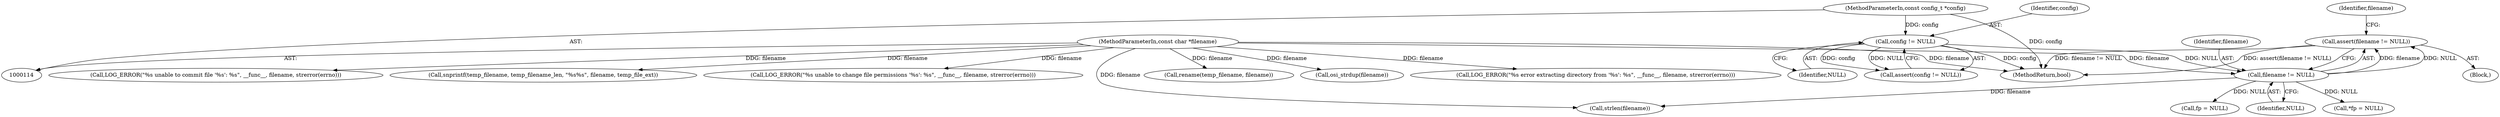digraph "0_Android_472271b153c5dc53c28beac55480a8d8434b2d5c_56@API" {
"1000122" [label="(Call,assert(filename != NULL))"];
"1000123" [label="(Call,filename != NULL)"];
"1000116" [label="(MethodParameterIn,const char *filename)"];
"1000119" [label="(Call,config != NULL)"];
"1000115" [label="(MethodParameterIn,const config_t *config)"];
"1000116" [label="(MethodParameterIn,const char *filename)"];
"1000117" [label="(Block,)"];
"1000125" [label="(Identifier,NULL)"];
"1000394" [label="(Call,LOG_ERROR(\"%s unable to commit file '%s': %s\", __func__, filename, strerror(errno)))"];
"1000163" [label="(Call,snprintf(temp_filename, temp_filename_len, \"%s%s\", filename, temp_file_ext))"];
"1000120" [label="(Identifier,config)"];
"1000115" [label="(MethodParameterIn,const config_t *config)"];
"1000119" [label="(Call,config != NULL)"];
"1000124" [label="(Identifier,filename)"];
"1000118" [label="(Call,assert(config != NULL))"];
"1000362" [label="(Call,fp = NULL)"];
"1000379" [label="(Call,LOG_ERROR(\"%s unable to change file permissions '%s': %s\", __func__, filename, strerror(errno)))"];
"1000123" [label="(Call,filename != NULL)"];
"1000129" [label="(Identifier,filename)"];
"1000147" [label="(Call,strlen(filename))"];
"1000137" [label="(Call,*fp = NULL)"];
"1000388" [label="(Call,rename(temp_filename, filename))"];
"1000172" [label="(Call,osi_strdup(filename))"];
"1000183" [label="(Call,LOG_ERROR(\"%s error extracting directory from '%s': %s\", __func__, filename, strerror(errno)))"];
"1000122" [label="(Call,assert(filename != NULL))"];
"1000121" [label="(Identifier,NULL)"];
"1000452" [label="(MethodReturn,bool)"];
"1000122" -> "1000117"  [label="AST: "];
"1000122" -> "1000123"  [label="CFG: "];
"1000123" -> "1000122"  [label="AST: "];
"1000129" -> "1000122"  [label="CFG: "];
"1000122" -> "1000452"  [label="DDG: filename != NULL"];
"1000122" -> "1000452"  [label="DDG: assert(filename != NULL)"];
"1000123" -> "1000122"  [label="DDG: filename"];
"1000123" -> "1000122"  [label="DDG: NULL"];
"1000123" -> "1000125"  [label="CFG: "];
"1000124" -> "1000123"  [label="AST: "];
"1000125" -> "1000123"  [label="AST: "];
"1000116" -> "1000123"  [label="DDG: filename"];
"1000119" -> "1000123"  [label="DDG: NULL"];
"1000123" -> "1000137"  [label="DDG: NULL"];
"1000123" -> "1000147"  [label="DDG: filename"];
"1000123" -> "1000362"  [label="DDG: NULL"];
"1000116" -> "1000114"  [label="AST: "];
"1000116" -> "1000452"  [label="DDG: filename"];
"1000116" -> "1000147"  [label="DDG: filename"];
"1000116" -> "1000163"  [label="DDG: filename"];
"1000116" -> "1000172"  [label="DDG: filename"];
"1000116" -> "1000183"  [label="DDG: filename"];
"1000116" -> "1000379"  [label="DDG: filename"];
"1000116" -> "1000388"  [label="DDG: filename"];
"1000116" -> "1000394"  [label="DDG: filename"];
"1000119" -> "1000118"  [label="AST: "];
"1000119" -> "1000121"  [label="CFG: "];
"1000120" -> "1000119"  [label="AST: "];
"1000121" -> "1000119"  [label="AST: "];
"1000118" -> "1000119"  [label="CFG: "];
"1000119" -> "1000452"  [label="DDG: config"];
"1000119" -> "1000118"  [label="DDG: config"];
"1000119" -> "1000118"  [label="DDG: NULL"];
"1000115" -> "1000119"  [label="DDG: config"];
"1000115" -> "1000114"  [label="AST: "];
"1000115" -> "1000452"  [label="DDG: config"];
}
